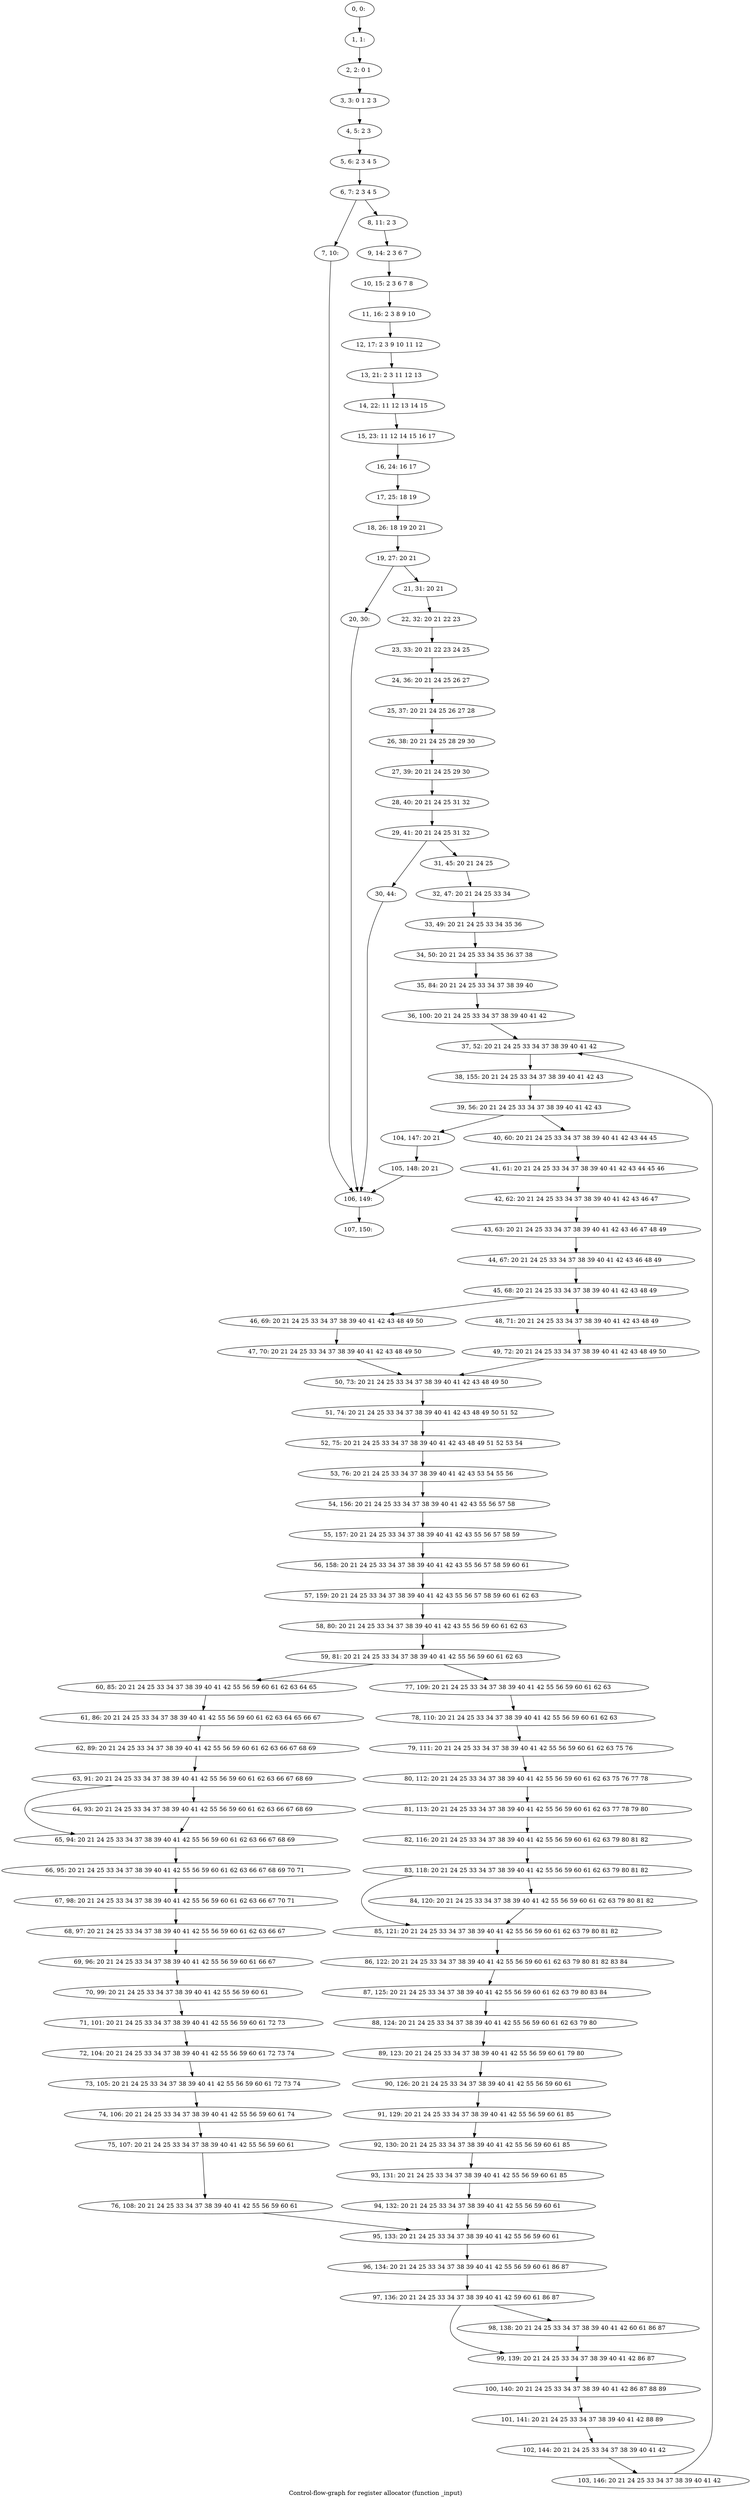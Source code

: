 digraph G {
graph [label="Control-flow-graph for register allocator (function _input)"]
0[label="0, 0: "];
1[label="1, 1: "];
2[label="2, 2: 0 1 "];
3[label="3, 3: 0 1 2 3 "];
4[label="4, 5: 2 3 "];
5[label="5, 6: 2 3 4 5 "];
6[label="6, 7: 2 3 4 5 "];
7[label="7, 10: "];
8[label="8, 11: 2 3 "];
9[label="9, 14: 2 3 6 7 "];
10[label="10, 15: 2 3 6 7 8 "];
11[label="11, 16: 2 3 8 9 10 "];
12[label="12, 17: 2 3 9 10 11 12 "];
13[label="13, 21: 2 3 11 12 13 "];
14[label="14, 22: 11 12 13 14 15 "];
15[label="15, 23: 11 12 14 15 16 17 "];
16[label="16, 24: 16 17 "];
17[label="17, 25: 18 19 "];
18[label="18, 26: 18 19 20 21 "];
19[label="19, 27: 20 21 "];
20[label="20, 30: "];
21[label="21, 31: 20 21 "];
22[label="22, 32: 20 21 22 23 "];
23[label="23, 33: 20 21 22 23 24 25 "];
24[label="24, 36: 20 21 24 25 26 27 "];
25[label="25, 37: 20 21 24 25 26 27 28 "];
26[label="26, 38: 20 21 24 25 28 29 30 "];
27[label="27, 39: 20 21 24 25 29 30 "];
28[label="28, 40: 20 21 24 25 31 32 "];
29[label="29, 41: 20 21 24 25 31 32 "];
30[label="30, 44: "];
31[label="31, 45: 20 21 24 25 "];
32[label="32, 47: 20 21 24 25 33 34 "];
33[label="33, 49: 20 21 24 25 33 34 35 36 "];
34[label="34, 50: 20 21 24 25 33 34 35 36 37 38 "];
35[label="35, 84: 20 21 24 25 33 34 37 38 39 40 "];
36[label="36, 100: 20 21 24 25 33 34 37 38 39 40 41 42 "];
37[label="37, 52: 20 21 24 25 33 34 37 38 39 40 41 42 "];
38[label="38, 155: 20 21 24 25 33 34 37 38 39 40 41 42 43 "];
39[label="39, 56: 20 21 24 25 33 34 37 38 39 40 41 42 43 "];
40[label="40, 60: 20 21 24 25 33 34 37 38 39 40 41 42 43 44 45 "];
41[label="41, 61: 20 21 24 25 33 34 37 38 39 40 41 42 43 44 45 46 "];
42[label="42, 62: 20 21 24 25 33 34 37 38 39 40 41 42 43 46 47 "];
43[label="43, 63: 20 21 24 25 33 34 37 38 39 40 41 42 43 46 47 48 49 "];
44[label="44, 67: 20 21 24 25 33 34 37 38 39 40 41 42 43 46 48 49 "];
45[label="45, 68: 20 21 24 25 33 34 37 38 39 40 41 42 43 48 49 "];
46[label="46, 69: 20 21 24 25 33 34 37 38 39 40 41 42 43 48 49 50 "];
47[label="47, 70: 20 21 24 25 33 34 37 38 39 40 41 42 43 48 49 50 "];
48[label="48, 71: 20 21 24 25 33 34 37 38 39 40 41 42 43 48 49 "];
49[label="49, 72: 20 21 24 25 33 34 37 38 39 40 41 42 43 48 49 50 "];
50[label="50, 73: 20 21 24 25 33 34 37 38 39 40 41 42 43 48 49 50 "];
51[label="51, 74: 20 21 24 25 33 34 37 38 39 40 41 42 43 48 49 50 51 52 "];
52[label="52, 75: 20 21 24 25 33 34 37 38 39 40 41 42 43 48 49 51 52 53 54 "];
53[label="53, 76: 20 21 24 25 33 34 37 38 39 40 41 42 43 53 54 55 56 "];
54[label="54, 156: 20 21 24 25 33 34 37 38 39 40 41 42 43 55 56 57 58 "];
55[label="55, 157: 20 21 24 25 33 34 37 38 39 40 41 42 43 55 56 57 58 59 "];
56[label="56, 158: 20 21 24 25 33 34 37 38 39 40 41 42 43 55 56 57 58 59 60 61 "];
57[label="57, 159: 20 21 24 25 33 34 37 38 39 40 41 42 43 55 56 57 58 59 60 61 62 63 "];
58[label="58, 80: 20 21 24 25 33 34 37 38 39 40 41 42 43 55 56 59 60 61 62 63 "];
59[label="59, 81: 20 21 24 25 33 34 37 38 39 40 41 42 55 56 59 60 61 62 63 "];
60[label="60, 85: 20 21 24 25 33 34 37 38 39 40 41 42 55 56 59 60 61 62 63 64 65 "];
61[label="61, 86: 20 21 24 25 33 34 37 38 39 40 41 42 55 56 59 60 61 62 63 64 65 66 67 "];
62[label="62, 89: 20 21 24 25 33 34 37 38 39 40 41 42 55 56 59 60 61 62 63 66 67 68 69 "];
63[label="63, 91: 20 21 24 25 33 34 37 38 39 40 41 42 55 56 59 60 61 62 63 66 67 68 69 "];
64[label="64, 93: 20 21 24 25 33 34 37 38 39 40 41 42 55 56 59 60 61 62 63 66 67 68 69 "];
65[label="65, 94: 20 21 24 25 33 34 37 38 39 40 41 42 55 56 59 60 61 62 63 66 67 68 69 "];
66[label="66, 95: 20 21 24 25 33 34 37 38 39 40 41 42 55 56 59 60 61 62 63 66 67 68 69 70 71 "];
67[label="67, 98: 20 21 24 25 33 34 37 38 39 40 41 42 55 56 59 60 61 62 63 66 67 70 71 "];
68[label="68, 97: 20 21 24 25 33 34 37 38 39 40 41 42 55 56 59 60 61 62 63 66 67 "];
69[label="69, 96: 20 21 24 25 33 34 37 38 39 40 41 42 55 56 59 60 61 66 67 "];
70[label="70, 99: 20 21 24 25 33 34 37 38 39 40 41 42 55 56 59 60 61 "];
71[label="71, 101: 20 21 24 25 33 34 37 38 39 40 41 42 55 56 59 60 61 72 73 "];
72[label="72, 104: 20 21 24 25 33 34 37 38 39 40 41 42 55 56 59 60 61 72 73 74 "];
73[label="73, 105: 20 21 24 25 33 34 37 38 39 40 41 42 55 56 59 60 61 72 73 74 "];
74[label="74, 106: 20 21 24 25 33 34 37 38 39 40 41 42 55 56 59 60 61 74 "];
75[label="75, 107: 20 21 24 25 33 34 37 38 39 40 41 42 55 56 59 60 61 "];
76[label="76, 108: 20 21 24 25 33 34 37 38 39 40 41 42 55 56 59 60 61 "];
77[label="77, 109: 20 21 24 25 33 34 37 38 39 40 41 42 55 56 59 60 61 62 63 "];
78[label="78, 110: 20 21 24 25 33 34 37 38 39 40 41 42 55 56 59 60 61 62 63 "];
79[label="79, 111: 20 21 24 25 33 34 37 38 39 40 41 42 55 56 59 60 61 62 63 75 76 "];
80[label="80, 112: 20 21 24 25 33 34 37 38 39 40 41 42 55 56 59 60 61 62 63 75 76 77 78 "];
81[label="81, 113: 20 21 24 25 33 34 37 38 39 40 41 42 55 56 59 60 61 62 63 77 78 79 80 "];
82[label="82, 116: 20 21 24 25 33 34 37 38 39 40 41 42 55 56 59 60 61 62 63 79 80 81 82 "];
83[label="83, 118: 20 21 24 25 33 34 37 38 39 40 41 42 55 56 59 60 61 62 63 79 80 81 82 "];
84[label="84, 120: 20 21 24 25 33 34 37 38 39 40 41 42 55 56 59 60 61 62 63 79 80 81 82 "];
85[label="85, 121: 20 21 24 25 33 34 37 38 39 40 41 42 55 56 59 60 61 62 63 79 80 81 82 "];
86[label="86, 122: 20 21 24 25 33 34 37 38 39 40 41 42 55 56 59 60 61 62 63 79 80 81 82 83 84 "];
87[label="87, 125: 20 21 24 25 33 34 37 38 39 40 41 42 55 56 59 60 61 62 63 79 80 83 84 "];
88[label="88, 124: 20 21 24 25 33 34 37 38 39 40 41 42 55 56 59 60 61 62 63 79 80 "];
89[label="89, 123: 20 21 24 25 33 34 37 38 39 40 41 42 55 56 59 60 61 79 80 "];
90[label="90, 126: 20 21 24 25 33 34 37 38 39 40 41 42 55 56 59 60 61 "];
91[label="91, 129: 20 21 24 25 33 34 37 38 39 40 41 42 55 56 59 60 61 85 "];
92[label="92, 130: 20 21 24 25 33 34 37 38 39 40 41 42 55 56 59 60 61 85 "];
93[label="93, 131: 20 21 24 25 33 34 37 38 39 40 41 42 55 56 59 60 61 85 "];
94[label="94, 132: 20 21 24 25 33 34 37 38 39 40 41 42 55 56 59 60 61 "];
95[label="95, 133: 20 21 24 25 33 34 37 38 39 40 41 42 55 56 59 60 61 "];
96[label="96, 134: 20 21 24 25 33 34 37 38 39 40 41 42 55 56 59 60 61 86 87 "];
97[label="97, 136: 20 21 24 25 33 34 37 38 39 40 41 42 59 60 61 86 87 "];
98[label="98, 138: 20 21 24 25 33 34 37 38 39 40 41 42 60 61 86 87 "];
99[label="99, 139: 20 21 24 25 33 34 37 38 39 40 41 42 86 87 "];
100[label="100, 140: 20 21 24 25 33 34 37 38 39 40 41 42 86 87 88 89 "];
101[label="101, 141: 20 21 24 25 33 34 37 38 39 40 41 42 88 89 "];
102[label="102, 144: 20 21 24 25 33 34 37 38 39 40 41 42 "];
103[label="103, 146: 20 21 24 25 33 34 37 38 39 40 41 42 "];
104[label="104, 147: 20 21 "];
105[label="105, 148: 20 21 "];
106[label="106, 149: "];
107[label="107, 150: "];
0->1 ;
1->2 ;
2->3 ;
3->4 ;
4->5 ;
5->6 ;
6->7 ;
6->8 ;
7->106 ;
8->9 ;
9->10 ;
10->11 ;
11->12 ;
12->13 ;
13->14 ;
14->15 ;
15->16 ;
16->17 ;
17->18 ;
18->19 ;
19->20 ;
19->21 ;
20->106 ;
21->22 ;
22->23 ;
23->24 ;
24->25 ;
25->26 ;
26->27 ;
27->28 ;
28->29 ;
29->30 ;
29->31 ;
30->106 ;
31->32 ;
32->33 ;
33->34 ;
34->35 ;
35->36 ;
36->37 ;
37->38 ;
38->39 ;
39->40 ;
39->104 ;
40->41 ;
41->42 ;
42->43 ;
43->44 ;
44->45 ;
45->46 ;
45->48 ;
46->47 ;
47->50 ;
48->49 ;
49->50 ;
50->51 ;
51->52 ;
52->53 ;
53->54 ;
54->55 ;
55->56 ;
56->57 ;
57->58 ;
58->59 ;
59->60 ;
59->77 ;
60->61 ;
61->62 ;
62->63 ;
63->64 ;
63->65 ;
64->65 ;
65->66 ;
66->67 ;
67->68 ;
68->69 ;
69->70 ;
70->71 ;
71->72 ;
72->73 ;
73->74 ;
74->75 ;
75->76 ;
76->95 ;
77->78 ;
78->79 ;
79->80 ;
80->81 ;
81->82 ;
82->83 ;
83->84 ;
83->85 ;
84->85 ;
85->86 ;
86->87 ;
87->88 ;
88->89 ;
89->90 ;
90->91 ;
91->92 ;
92->93 ;
93->94 ;
94->95 ;
95->96 ;
96->97 ;
97->98 ;
97->99 ;
98->99 ;
99->100 ;
100->101 ;
101->102 ;
102->103 ;
103->37 ;
104->105 ;
105->106 ;
106->107 ;
}

